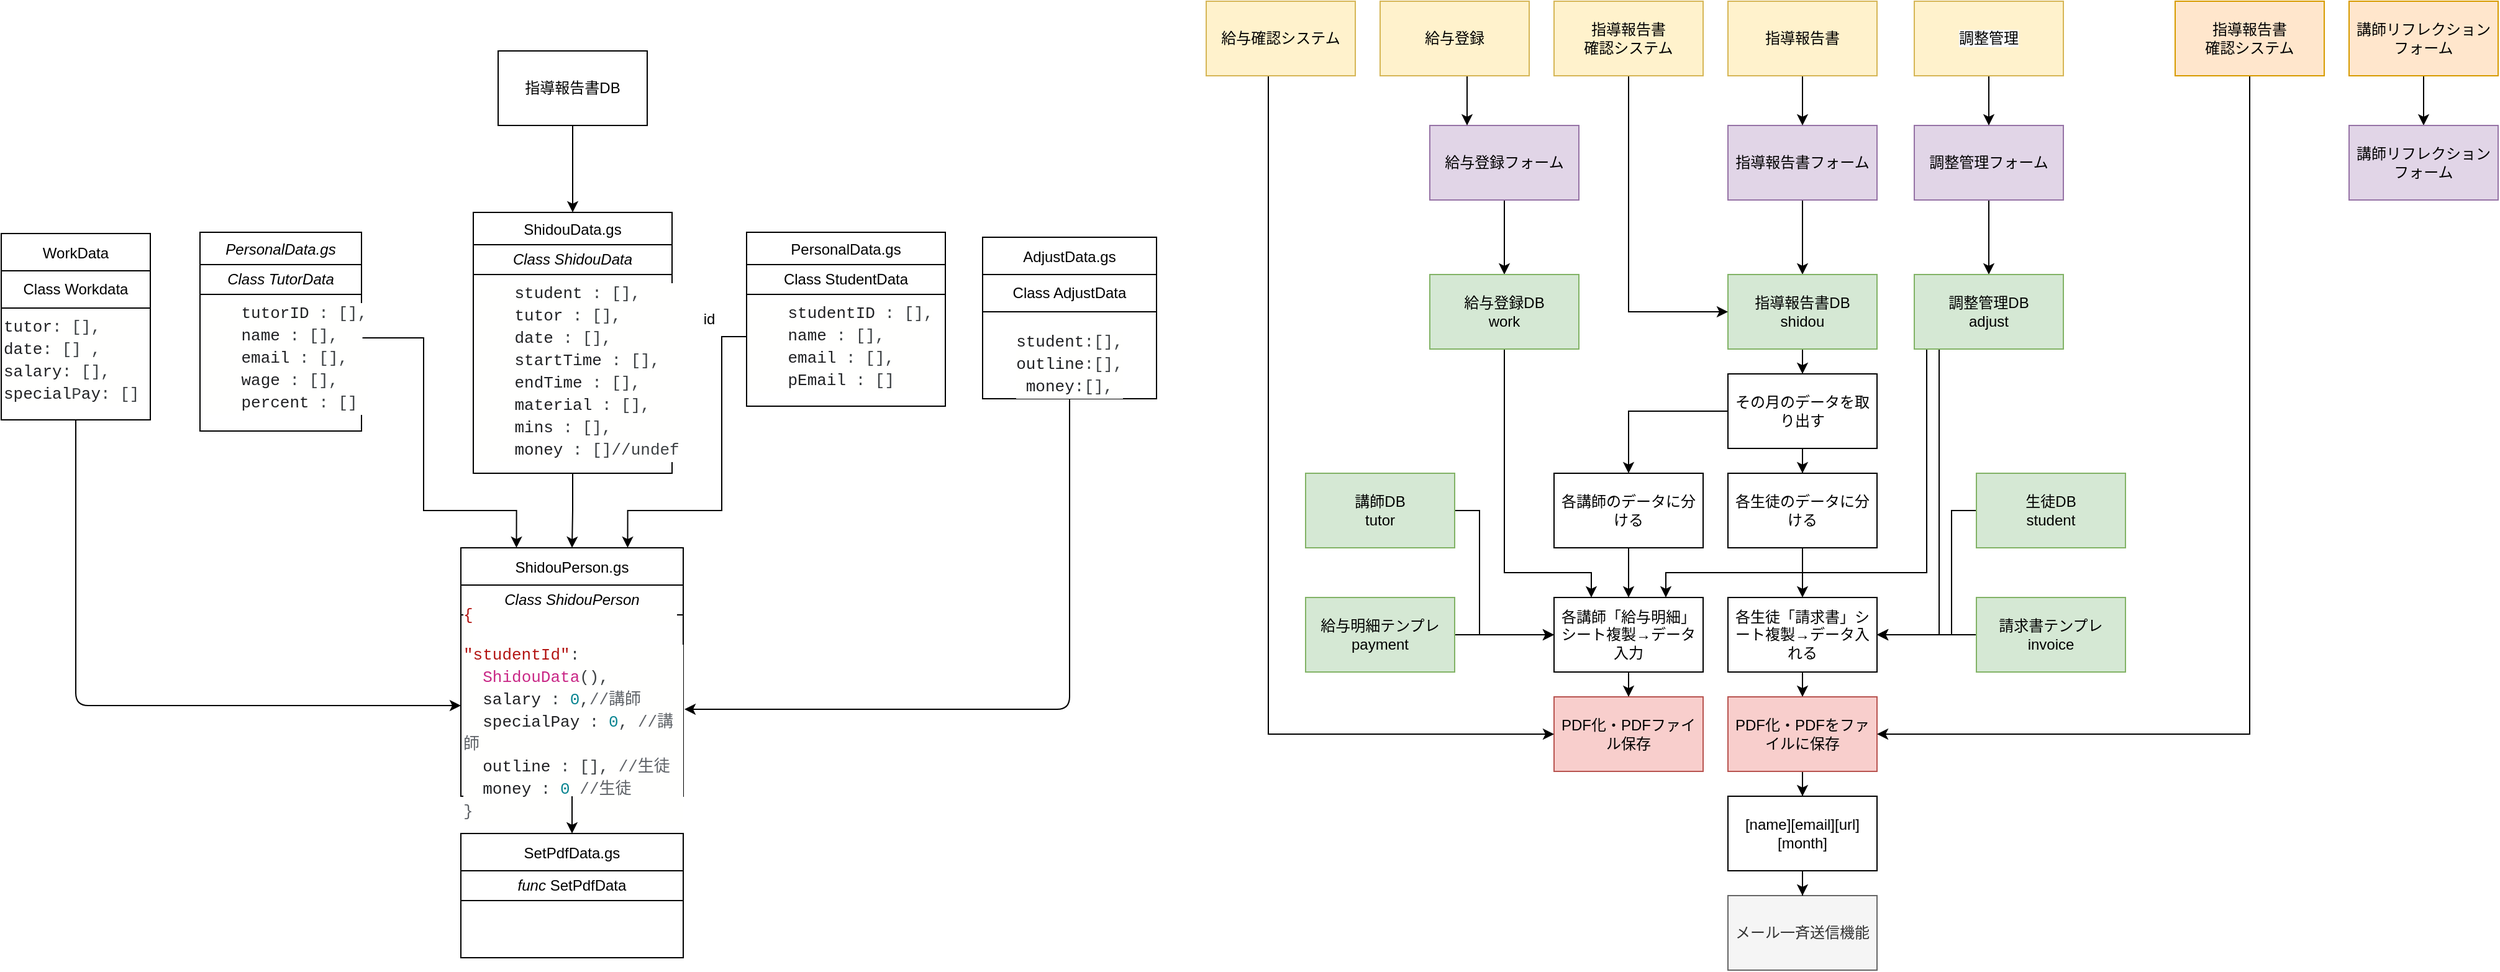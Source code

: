<mxfile>
    <diagram id="C5RBs43oDa-KdzZeNtuy" name="Page-1">
        <mxGraphModel dx="1850" dy="648" grid="1" gridSize="10" guides="1" tooltips="1" connect="1" arrows="1" fold="1" page="1" pageScale="1" pageWidth="827" pageHeight="1169" math="0" shadow="0">
            <root>
                <mxCell id="WIyWlLk6GJQsqaUBKTNV-0"/>
                <mxCell id="WIyWlLk6GJQsqaUBKTNV-1" parent="WIyWlLk6GJQsqaUBKTNV-0"/>
                <mxCell id="chW72Ks0LNGCg5kSze5y-0" value="PersonalData.gs" style="swimlane;fontStyle=2;align=center;verticalAlign=top;childLayout=stackLayout;horizontal=1;startSize=26;horizontalStack=0;resizeParent=1;resizeLast=0;collapsible=1;marginBottom=0;rounded=0;shadow=0;strokeWidth=1;" parent="WIyWlLk6GJQsqaUBKTNV-1" vertex="1">
                    <mxGeometry x="110" y="316" width="130" height="160" as="geometry">
                        <mxRectangle x="110" y="110" width="160" height="26" as="alternateBounds"/>
                    </mxGeometry>
                </mxCell>
                <mxCell id="sFEhxujUtkNG9BcGnlSy-1" value="&lt;span style=&quot;font-style: italic&quot;&gt;Class&amp;nbsp;TutorData&lt;/span&gt;" style="whiteSpace=wrap;html=1;" parent="chW72Ks0LNGCg5kSze5y-0" vertex="1">
                    <mxGeometry y="26" width="130" height="24" as="geometry"/>
                </mxCell>
                <mxCell id="chW72Ks0LNGCg5kSze5y-1" value="&lt;div style=&quot;color: rgb(60, 64, 67); background-color: rgb(255, 255, 254); font-family: &amp;quot;roboto mono&amp;quot;, consolas, &amp;quot;courier new&amp;quot;, monospace; font-weight: 400; font-size: 13px; line-height: 18px;&quot;&gt;&lt;div&gt;&lt;span style=&quot;color: #3c4043&quot;&gt;&amp;nbsp;&amp;nbsp;&amp;nbsp;&amp;nbsp;&lt;/span&gt;&lt;span style=&quot;color: #202124&quot;&gt;tutorID&lt;/span&gt;&lt;span style=&quot;color: #3c4043&quot;&gt;&amp;nbsp;:&amp;nbsp;[],&lt;/span&gt;&lt;/div&gt;&lt;div&gt;&lt;span style=&quot;color: #3c4043&quot;&gt;&amp;nbsp;&amp;nbsp;&amp;nbsp;&amp;nbsp;&lt;/span&gt;&lt;span style=&quot;color: #202124&quot;&gt;name&lt;/span&gt;&lt;span style=&quot;color: #3c4043&quot;&gt;&amp;nbsp;:&amp;nbsp;[],&lt;/span&gt;&lt;/div&gt;&lt;div&gt;&lt;span style=&quot;color: #3c4043&quot;&gt;&amp;nbsp;&amp;nbsp;&amp;nbsp;&amp;nbsp;&lt;/span&gt;&lt;span style=&quot;color: #202124&quot;&gt;email&lt;/span&gt;&lt;span style=&quot;color: #3c4043&quot;&gt;&amp;nbsp;:&amp;nbsp;[],&lt;/span&gt;&lt;/div&gt;&lt;div&gt;&lt;span style=&quot;color: #3c4043&quot;&gt;&amp;nbsp;&amp;nbsp;&amp;nbsp;&amp;nbsp;&lt;/span&gt;&lt;span style=&quot;color: #202124&quot;&gt;wage&lt;/span&gt;&lt;span style=&quot;color: #3c4043&quot;&gt;&amp;nbsp;:&amp;nbsp;[],&lt;/span&gt;&lt;/div&gt;&lt;div&gt;&lt;span style=&quot;color: #3c4043&quot;&gt;&amp;nbsp;&amp;nbsp;&amp;nbsp;&amp;nbsp;&lt;/span&gt;&lt;span style=&quot;color: #202124&quot;&gt;percent&lt;/span&gt;&lt;span style=&quot;color: #3c4043&quot;&gt;&amp;nbsp;:&amp;nbsp;[]&lt;/span&gt;&lt;/div&gt;&lt;/div&gt;" style="text;whiteSpace=wrap;html=1;" parent="chW72Ks0LNGCg5kSze5y-0" vertex="1">
                    <mxGeometry y="50" width="130" height="110" as="geometry"/>
                </mxCell>
                <mxCell id="chW72Ks0LNGCg5kSze5y-2" value="PersonalData.gs" style="swimlane;fontStyle=0;align=center;verticalAlign=top;childLayout=stackLayout;horizontal=1;startSize=26;horizontalStack=0;resizeParent=1;resizeLast=0;collapsible=1;marginBottom=0;rounded=0;shadow=0;strokeWidth=1;" parent="WIyWlLk6GJQsqaUBKTNV-1" vertex="1">
                    <mxGeometry x="550" y="316" width="160" height="140" as="geometry">
                        <mxRectangle x="130" y="380" width="160" height="26" as="alternateBounds"/>
                    </mxGeometry>
                </mxCell>
                <mxCell id="sFEhxujUtkNG9BcGnlSy-2" value="Class&amp;nbsp;StudentData" style="whiteSpace=wrap;html=1;" parent="chW72Ks0LNGCg5kSze5y-2" vertex="1">
                    <mxGeometry y="26" width="160" height="24" as="geometry"/>
                </mxCell>
                <mxCell id="chW72Ks0LNGCg5kSze5y-3" value="&lt;div style=&quot;color: rgb(60, 64, 67); background-color: rgb(255, 255, 254); font-family: &amp;quot;roboto mono&amp;quot;, consolas, &amp;quot;courier new&amp;quot;, monospace; font-weight: 400; font-size: 13px; line-height: 18px;&quot;&gt;&lt;div&gt;&lt;span style=&quot;color: #3c4043&quot;&gt;&amp;nbsp;&amp;nbsp;&amp;nbsp;&amp;nbsp;&lt;/span&gt;&lt;span style=&quot;color: #202124&quot;&gt;studentID&lt;/span&gt;&lt;span style=&quot;color: #3c4043&quot;&gt;&amp;nbsp;:&amp;nbsp;[],&lt;/span&gt;&lt;/div&gt;&lt;div&gt;&lt;span style=&quot;color: #3c4043&quot;&gt;&amp;nbsp;&amp;nbsp;&amp;nbsp;&amp;nbsp;&lt;/span&gt;&lt;span style=&quot;color: #202124&quot;&gt;name&lt;/span&gt;&lt;span style=&quot;color: #3c4043&quot;&gt;&amp;nbsp;:&amp;nbsp;[],&lt;/span&gt;&lt;/div&gt;&lt;div&gt;&lt;span style=&quot;color: #3c4043&quot;&gt;&amp;nbsp;&amp;nbsp;&amp;nbsp;&amp;nbsp;&lt;/span&gt;&lt;span style=&quot;color: #202124&quot;&gt;email&lt;/span&gt;&lt;span style=&quot;color: #3c4043&quot;&gt;&amp;nbsp;:&amp;nbsp;[],&lt;/span&gt;&lt;/div&gt;&lt;div&gt;&lt;span style=&quot;color: #3c4043&quot;&gt;&amp;nbsp;&amp;nbsp;&amp;nbsp;&amp;nbsp;&lt;/span&gt;&lt;span style=&quot;color: #202124&quot;&gt;pEmail&lt;/span&gt;&lt;span style=&quot;color: #3c4043&quot;&gt;&amp;nbsp;:&amp;nbsp;[]&lt;/span&gt;&lt;/div&gt;&lt;/div&gt;" style="text;whiteSpace=wrap;html=1;" parent="chW72Ks0LNGCg5kSze5y-2" vertex="1">
                    <mxGeometry y="50" width="160" height="90" as="geometry"/>
                </mxCell>
                <mxCell id="chW72Ks0LNGCg5kSze5y-4" value="ShidouData.gs" style="swimlane;fontStyle=0;align=center;verticalAlign=top;childLayout=stackLayout;horizontal=1;startSize=26;horizontalStack=0;resizeParent=1;resizeLast=0;collapsible=1;marginBottom=0;rounded=0;shadow=0;strokeWidth=1;" parent="WIyWlLk6GJQsqaUBKTNV-1" vertex="1">
                    <mxGeometry x="330" y="300" width="160" height="210" as="geometry">
                        <mxRectangle x="340" y="380" width="170" height="26" as="alternateBounds"/>
                    </mxGeometry>
                </mxCell>
                <mxCell id="sFEhxujUtkNG9BcGnlSy-4" value="&lt;span style=&quot;font-style: italic&quot;&gt;Class&amp;nbsp;ShidouData&lt;/span&gt;" style="whiteSpace=wrap;html=1;" parent="chW72Ks0LNGCg5kSze5y-4" vertex="1">
                    <mxGeometry y="26" width="160" height="24" as="geometry"/>
                </mxCell>
                <mxCell id="chW72Ks0LNGCg5kSze5y-5" value="&lt;div style=&quot;color: rgb(60 , 64 , 67) ; background-color: rgb(255 , 255 , 254) ; font-family: &amp;#34;roboto mono&amp;#34; , &amp;#34;consolas&amp;#34; , &amp;#34;courier new&amp;#34; , monospace ; font-weight: 400 ; font-size: 13px ; line-height: 18px&quot;&gt;&lt;div&gt;&lt;span style=&quot;color: #3c4043&quot;&gt;&amp;nbsp;&amp;nbsp;&amp;nbsp;&amp;nbsp;&lt;/span&gt;&lt;span style=&quot;color: #202124&quot;&gt;student&lt;/span&gt;&lt;span style=&quot;color: #3c4043&quot;&gt;&amp;nbsp;:&amp;nbsp;[],&lt;/span&gt;&lt;/div&gt;&lt;div&gt;&lt;span style=&quot;color: #3c4043&quot;&gt;&amp;nbsp;&amp;nbsp;&amp;nbsp;&amp;nbsp;&lt;/span&gt;&lt;span style=&quot;color: #202124&quot;&gt;tutor&lt;/span&gt;&lt;span style=&quot;color: #3c4043&quot;&gt;&amp;nbsp;:&amp;nbsp;[],&lt;/span&gt;&lt;/div&gt;&lt;div&gt;&lt;span style=&quot;color: #3c4043&quot;&gt;&amp;nbsp;&amp;nbsp;&amp;nbsp;&amp;nbsp;&lt;/span&gt;&lt;span style=&quot;color: #202124&quot;&gt;date&lt;/span&gt;&lt;span style=&quot;color: #3c4043&quot;&gt;&amp;nbsp;:&amp;nbsp;[],&lt;/span&gt;&lt;/div&gt;&lt;div&gt;&lt;span style=&quot;color: #3c4043&quot;&gt;&amp;nbsp;&amp;nbsp;&amp;nbsp;&amp;nbsp;&lt;/span&gt;&lt;span style=&quot;color: #202124&quot;&gt;startTime&lt;/span&gt;&lt;span style=&quot;color: #3c4043&quot;&gt;&amp;nbsp;:&amp;nbsp;[],&lt;/span&gt;&lt;/div&gt;&lt;div&gt;&lt;span style=&quot;color: #3c4043&quot;&gt;&amp;nbsp;&amp;nbsp;&amp;nbsp;&amp;nbsp;&lt;/span&gt;&lt;span style=&quot;color: #202124&quot;&gt;endTime&lt;/span&gt;&lt;span style=&quot;color: #3c4043&quot;&gt;&amp;nbsp;:&amp;nbsp;[],&lt;/span&gt;&lt;/div&gt;&lt;div&gt;&lt;span style=&quot;color: #3c4043&quot;&gt;&amp;nbsp;&amp;nbsp;&amp;nbsp;&amp;nbsp;&lt;/span&gt;&lt;span style=&quot;color: #202124&quot;&gt;material&lt;/span&gt;&lt;span style=&quot;color: #3c4043&quot;&gt;&amp;nbsp;:&amp;nbsp;[],&lt;/span&gt;&lt;/div&gt;&lt;div&gt;&lt;span style=&quot;color: #3c4043&quot;&gt;&amp;nbsp;&amp;nbsp;&amp;nbsp;&amp;nbsp;&lt;/span&gt;&lt;span style=&quot;color: #202124&quot;&gt;mins&lt;/span&gt;&lt;span style=&quot;color: #3c4043&quot;&gt;&amp;nbsp;:&amp;nbsp;[],&lt;/span&gt;&lt;/div&gt;&lt;div&gt;&lt;span style=&quot;color: #3c4043&quot;&gt;&amp;nbsp;&amp;nbsp;&amp;nbsp;&amp;nbsp;&lt;/span&gt;&lt;span style=&quot;color: #202124&quot;&gt;money&lt;/span&gt;&lt;span style=&quot;color: #3c4043&quot;&gt;&amp;nbsp;:&amp;nbsp;[]//undef&lt;/span&gt;&lt;/div&gt;&lt;/div&gt;" style="text;whiteSpace=wrap;html=1;" parent="chW72Ks0LNGCg5kSze5y-4" vertex="1">
                    <mxGeometry y="50" width="160" height="160" as="geometry"/>
                </mxCell>
                <mxCell id="chW72Ks0LNGCg5kSze5y-7" value="ShidouPerson.gs" style="swimlane;fontStyle=0;childLayout=stackLayout;horizontal=1;startSize=30;horizontalStack=0;resizeParent=1;resizeParentMax=0;resizeLast=0;collapsible=1;marginBottom=0;" parent="WIyWlLk6GJQsqaUBKTNV-1" vertex="1">
                    <mxGeometry x="320" y="570" width="179" height="200" as="geometry"/>
                </mxCell>
                <mxCell id="sFEhxujUtkNG9BcGnlSy-6" value="&lt;span style=&quot;font-style: italic&quot;&gt;Class&amp;nbsp;ShidouPerson&lt;/span&gt;" style="whiteSpace=wrap;html=1;" parent="chW72Ks0LNGCg5kSze5y-7" vertex="1">
                    <mxGeometry y="30" width="179" height="24" as="geometry"/>
                </mxCell>
                <mxCell id="17" value="&lt;br&gt;&lt;span style=&quot;color: rgb(179 , 20 , 18) ; background-color: rgb(255 , 255 , 254) ; font-family: &amp;#34;roboto mono&amp;#34; , &amp;#34;consolas&amp;#34; , &amp;#34;courier new&amp;#34; , monospace ; font-size: 13px&quot;&gt;{&amp;nbsp; &amp;nbsp; &amp;nbsp; &amp;nbsp; &amp;nbsp; &amp;nbsp; &amp;nbsp; &amp;nbsp; &amp;nbsp; &amp;nbsp; &amp;nbsp; &amp;nbsp;&lt;/span&gt;&lt;br&gt;&lt;div style=&quot;color: rgb(60 , 64 , 67) ; background-color: rgb(255 , 255 , 254) ; font-family: &amp;#34;roboto mono&amp;#34; , &amp;#34;consolas&amp;#34; , &amp;#34;courier new&amp;#34; , monospace ; font-weight: 400 ; font-size: 13px ; line-height: 18px&quot;&gt;&lt;div&gt;&lt;span style=&quot;color: rgb(179 , 20 , 18)&quot;&gt;&quot;studentId&quot;&lt;/span&gt;:&lt;br&gt;&lt;/div&gt;&lt;div&gt;&lt;span style=&quot;color: #3c4043&quot;&gt;&amp;nbsp;&amp;nbsp;&lt;/span&gt;&lt;span style=&quot;color: #c92786&quot;&gt;ShidouData&lt;/span&gt;&lt;span style=&quot;color: #3c4043&quot;&gt;(),&lt;/span&gt;&lt;/div&gt;&lt;div&gt;&lt;span style=&quot;color: #3c4043&quot;&gt;&amp;nbsp;&amp;nbsp;&lt;/span&gt;&lt;span style=&quot;color: #202124&quot;&gt;salary&lt;/span&gt;&lt;span style=&quot;color: #3c4043&quot;&gt;&amp;nbsp;:&amp;nbsp;&lt;/span&gt;&lt;span style=&quot;color: #098591&quot;&gt;0&lt;/span&gt;&lt;span style=&quot;color: #3c4043&quot;&gt;,&lt;/span&gt;&lt;span style=&quot;color: #5f6368&quot;&gt;//講師&lt;/span&gt;&lt;/div&gt;&lt;div&gt;&lt;span style=&quot;color: #3c4043&quot;&gt;&amp;nbsp;&amp;nbsp;&lt;/span&gt;&lt;span style=&quot;color: #202124&quot;&gt;specialPay&lt;/span&gt;&lt;span style=&quot;color: #3c4043&quot;&gt;&amp;nbsp;:&amp;nbsp;&lt;/span&gt;&lt;span style=&quot;color: #098591&quot;&gt;0&lt;/span&gt;&lt;span style=&quot;color: #3c4043&quot;&gt;,&amp;nbsp;&lt;/span&gt;&lt;span style=&quot;color: #5f6368&quot;&gt;//講師&lt;/span&gt;&lt;/div&gt;&lt;div&gt;&lt;span style=&quot;color: #3c4043&quot;&gt;&amp;nbsp;&amp;nbsp;&lt;/span&gt;&lt;span style=&quot;color: #202124&quot;&gt;outline&lt;/span&gt;&lt;span style=&quot;color: #3c4043&quot;&gt;&amp;nbsp;:&amp;nbsp;[],&amp;nbsp;&lt;/span&gt;&lt;span style=&quot;color: #5f6368&quot;&gt;//生徒&lt;/span&gt;&lt;/div&gt;&lt;div&gt;&lt;span style=&quot;color: #3c4043&quot;&gt;&amp;nbsp;&amp;nbsp;&lt;/span&gt;&lt;span style=&quot;color: #202124&quot;&gt;money&lt;/span&gt;&lt;span style=&quot;color: #3c4043&quot;&gt;&amp;nbsp;:&amp;nbsp;&lt;/span&gt;&lt;span style=&quot;color: #098591&quot;&gt;0&lt;/span&gt;&lt;span style=&quot;color: #3c4043&quot;&gt;&amp;nbsp;&lt;/span&gt;&lt;span style=&quot;color: #5f6368&quot;&gt;//生徒&lt;/span&gt;&lt;/div&gt;&lt;div&gt;&lt;span style=&quot;color: #5f6368&quot;&gt;}&lt;/span&gt;&lt;/div&gt;&lt;/div&gt;" style="whiteSpace=wrap;html=1;align=left;" vertex="1" parent="chW72Ks0LNGCg5kSze5y-7">
                    <mxGeometry y="54" width="179" height="146" as="geometry"/>
                </mxCell>
                <mxCell id="chW72Ks0LNGCg5kSze5y-11" style="edgeStyle=orthogonalEdgeStyle;rounded=0;orthogonalLoop=1;jettySize=auto;html=1;entryX=0.75;entryY=0;entryDx=0;entryDy=0;" parent="WIyWlLk6GJQsqaUBKTNV-1" target="chW72Ks0LNGCg5kSze5y-7" edge="1">
                    <mxGeometry relative="1" as="geometry">
                        <mxPoint x="550" y="400" as="sourcePoint"/>
                        <Array as="points">
                            <mxPoint x="530" y="400"/>
                            <mxPoint x="530" y="540"/>
                            <mxPoint x="454" y="540"/>
                        </Array>
                    </mxGeometry>
                </mxCell>
                <mxCell id="chW72Ks0LNGCg5kSze5y-12" style="edgeStyle=orthogonalEdgeStyle;rounded=0;orthogonalLoop=1;jettySize=auto;html=1;entryX=0.25;entryY=0;entryDx=0;entryDy=0;exitX=1.006;exitY=0.318;exitDx=0;exitDy=0;exitPerimeter=0;" parent="WIyWlLk6GJQsqaUBKTNV-1" source="chW72Ks0LNGCg5kSze5y-1" target="chW72Ks0LNGCg5kSze5y-7" edge="1">
                    <mxGeometry relative="1" as="geometry">
                        <mxPoint x="50" y="437" as="targetPoint"/>
                        <Array as="points">
                            <mxPoint x="290" y="401"/>
                            <mxPoint x="290" y="540"/>
                            <mxPoint x="365" y="540"/>
                        </Array>
                    </mxGeometry>
                </mxCell>
                <mxCell id="chW72Ks0LNGCg5kSze5y-14" style="edgeStyle=orthogonalEdgeStyle;rounded=0;orthogonalLoop=1;jettySize=auto;html=1;" parent="WIyWlLk6GJQsqaUBKTNV-1" source="chW72Ks0LNGCg5kSze5y-15" target="chW72Ks0LNGCg5kSze5y-4" edge="1">
                    <mxGeometry relative="1" as="geometry"/>
                </mxCell>
                <mxCell id="chW72Ks0LNGCg5kSze5y-15" value="指導報告書DB" style="rounded=0;whiteSpace=wrap;html=1;" parent="WIyWlLk6GJQsqaUBKTNV-1" vertex="1">
                    <mxGeometry x="350" y="170" width="120" height="60" as="geometry"/>
                </mxCell>
                <mxCell id="chW72Ks0LNGCg5kSze5y-16" value="WorkData" style="swimlane;fontStyle=0;childLayout=stackLayout;horizontal=1;startSize=30;horizontalStack=0;resizeParent=1;resizeParentMax=0;resizeLast=0;collapsible=1;marginBottom=0;" parent="WIyWlLk6GJQsqaUBKTNV-1" vertex="1">
                    <mxGeometry x="-50" y="317" width="120" height="150" as="geometry"/>
                </mxCell>
                <mxCell id="9" value="Class Workdata" style="whiteSpace=wrap;html=1;" parent="chW72Ks0LNGCg5kSze5y-16" vertex="1">
                    <mxGeometry y="30" width="120" height="30" as="geometry"/>
                </mxCell>
                <mxCell id="chW72Ks0LNGCg5kSze5y-17" value="&lt;div style=&quot;background-color: rgb(255 , 255 , 254) ; font-family: &amp;#34;roboto mono&amp;#34; , &amp;#34;consolas&amp;#34; , &amp;#34;courier new&amp;#34; , monospace ; font-weight: 400 ; font-size: 13px ; line-height: 18px&quot;&gt;&lt;div style=&quot;color: rgb(60 , 64 , 67)&quot;&gt;&lt;span style=&quot;color: rgb(32 , 33 , 36)&quot;&gt;tutor&lt;/span&gt;:&amp;nbsp;[],&lt;br&gt;&lt;/div&gt;&lt;div style=&quot;color: rgb(60 , 64 , 67)&quot;&gt;&lt;span style=&quot;color: #202124&quot;&gt;date&lt;/span&gt;&lt;span style=&quot;color: #3c4043&quot;&gt;:&amp;nbsp;[]&amp;nbsp;,&lt;/span&gt;&lt;/div&gt;&lt;div style=&quot;color: rgb(60 , 64 , 67)&quot;&gt;&lt;span style=&quot;color: #202124&quot;&gt;salary&lt;/span&gt;&lt;span style=&quot;color: #3c4043&quot;&gt;:&amp;nbsp;[],&lt;/span&gt;&lt;/div&gt;&lt;div&gt;&lt;span style=&quot;color: rgb(32 , 33 , 36)&quot;&gt;special&lt;/span&gt;&lt;font color=&quot;#3c4043&quot;&gt;P&lt;/font&gt;&lt;span style=&quot;color: rgb(32 , 33 , 36)&quot;&gt;ay&lt;/span&gt;&lt;span style=&quot;color: rgb(60 , 64 , 67)&quot;&gt;:&amp;nbsp;[]&lt;/span&gt;&lt;/div&gt;&lt;/div&gt;" style="text;whiteSpace=wrap;html=1;" parent="chW72Ks0LNGCg5kSze5y-16" vertex="1">
                    <mxGeometry y="60" width="120" height="90" as="geometry"/>
                </mxCell>
                <mxCell id="chW72Ks0LNGCg5kSze5y-18" style="edgeStyle=orthogonalEdgeStyle;rounded=0;orthogonalLoop=1;jettySize=auto;html=1;entryX=0.5;entryY=0;entryDx=0;entryDy=0;" parent="WIyWlLk6GJQsqaUBKTNV-1" source="chW72Ks0LNGCg5kSze5y-19" target="chW72Ks0LNGCg5kSze5y-21" edge="1">
                    <mxGeometry relative="1" as="geometry"/>
                </mxCell>
                <mxCell id="chW72Ks0LNGCg5kSze5y-19" value="指導報告書フォーム" style="rounded=0;whiteSpace=wrap;html=1;fillColor=#e1d5e7;strokeColor=#9673a6;" parent="WIyWlLk6GJQsqaUBKTNV-1" vertex="1">
                    <mxGeometry x="1340" y="230" width="120" height="60" as="geometry"/>
                </mxCell>
                <mxCell id="chW72Ks0LNGCg5kSze5y-20" value="" style="edgeStyle=orthogonalEdgeStyle;rounded=0;orthogonalLoop=1;jettySize=auto;html=1;" parent="WIyWlLk6GJQsqaUBKTNV-1" source="chW72Ks0LNGCg5kSze5y-21" target="chW72Ks0LNGCg5kSze5y-24" edge="1">
                    <mxGeometry relative="1" as="geometry"/>
                </mxCell>
                <mxCell id="chW72Ks0LNGCg5kSze5y-21" value="指導報告書DB&lt;br&gt;shidou" style="rounded=0;whiteSpace=wrap;html=1;fillColor=#d5e8d4;strokeColor=#82b366;" parent="WIyWlLk6GJQsqaUBKTNV-1" vertex="1">
                    <mxGeometry x="1340" y="350" width="120" height="60" as="geometry"/>
                </mxCell>
                <mxCell id="chW72Ks0LNGCg5kSze5y-22" value="" style="edgeStyle=orthogonalEdgeStyle;rounded=0;orthogonalLoop=1;jettySize=auto;html=1;" parent="WIyWlLk6GJQsqaUBKTNV-1" source="chW72Ks0LNGCg5kSze5y-24" target="chW72Ks0LNGCg5kSze5y-26" edge="1">
                    <mxGeometry relative="1" as="geometry"/>
                </mxCell>
                <mxCell id="chW72Ks0LNGCg5kSze5y-23" style="edgeStyle=orthogonalEdgeStyle;rounded=0;orthogonalLoop=1;jettySize=auto;html=1;entryX=0.5;entryY=0;entryDx=0;entryDy=0;" parent="WIyWlLk6GJQsqaUBKTNV-1" source="chW72Ks0LNGCg5kSze5y-24" target="chW72Ks0LNGCg5kSze5y-34" edge="1">
                    <mxGeometry relative="1" as="geometry"/>
                </mxCell>
                <mxCell id="chW72Ks0LNGCg5kSze5y-24" value="その月のデータを取り出す" style="whiteSpace=wrap;html=1;rounded=0;" parent="WIyWlLk6GJQsqaUBKTNV-1" vertex="1">
                    <mxGeometry x="1340" y="430" width="120" height="60" as="geometry"/>
                </mxCell>
                <mxCell id="chW72Ks0LNGCg5kSze5y-25" value="" style="edgeStyle=orthogonalEdgeStyle;rounded=0;orthogonalLoop=1;jettySize=auto;html=1;entryX=0.5;entryY=0;entryDx=0;entryDy=0;" parent="WIyWlLk6GJQsqaUBKTNV-1" source="chW72Ks0LNGCg5kSze5y-26" target="chW72Ks0LNGCg5kSze5y-28" edge="1">
                    <mxGeometry relative="1" as="geometry">
                        <mxPoint x="1400" y="590" as="targetPoint"/>
                    </mxGeometry>
                </mxCell>
                <mxCell id="chW72Ks0LNGCg5kSze5y-26" value="各生徒のデータに分ける" style="whiteSpace=wrap;html=1;rounded=0;" parent="WIyWlLk6GJQsqaUBKTNV-1" vertex="1">
                    <mxGeometry x="1340" y="510" width="120" height="60" as="geometry"/>
                </mxCell>
                <mxCell id="chW72Ks0LNGCg5kSze5y-27" value="" style="edgeStyle=orthogonalEdgeStyle;rounded=0;orthogonalLoop=1;jettySize=auto;html=1;" parent="WIyWlLk6GJQsqaUBKTNV-1" source="chW72Ks0LNGCg5kSze5y-28" target="chW72Ks0LNGCg5kSze5y-32" edge="1">
                    <mxGeometry relative="1" as="geometry"/>
                </mxCell>
                <mxCell id="chW72Ks0LNGCg5kSze5y-28" value="各生徒「請求書」シート複製→データ入れる" style="whiteSpace=wrap;html=1;rounded=0;" parent="WIyWlLk6GJQsqaUBKTNV-1" vertex="1">
                    <mxGeometry x="1340" y="610" width="120" height="60" as="geometry"/>
                </mxCell>
                <mxCell id="chW72Ks0LNGCg5kSze5y-29" style="edgeStyle=orthogonalEdgeStyle;rounded=0;orthogonalLoop=1;jettySize=auto;html=1;" parent="WIyWlLk6GJQsqaUBKTNV-1" source="chW72Ks0LNGCg5kSze5y-30" edge="1">
                    <mxGeometry relative="1" as="geometry">
                        <mxPoint x="1460" y="640" as="targetPoint"/>
                    </mxGeometry>
                </mxCell>
                <mxCell id="chW72Ks0LNGCg5kSze5y-30" value="請求書テンプレ&lt;br&gt;invoice" style="rounded=0;whiteSpace=wrap;html=1;fillColor=#d5e8d4;strokeColor=#82b366;" parent="WIyWlLk6GJQsqaUBKTNV-1" vertex="1">
                    <mxGeometry x="1540" y="610" width="120" height="60" as="geometry"/>
                </mxCell>
                <mxCell id="chW72Ks0LNGCg5kSze5y-31" value="" style="edgeStyle=orthogonalEdgeStyle;rounded=0;orthogonalLoop=1;jettySize=auto;html=1;" parent="WIyWlLk6GJQsqaUBKTNV-1" source="chW72Ks0LNGCg5kSze5y-32" target="chW72Ks0LNGCg5kSze5y-57" edge="1">
                    <mxGeometry relative="1" as="geometry"/>
                </mxCell>
                <mxCell id="chW72Ks0LNGCg5kSze5y-32" value="PDF化・PDFをファイルに保存" style="whiteSpace=wrap;html=1;rounded=0;fillColor=#f8cecc;strokeColor=#b85450;" parent="WIyWlLk6GJQsqaUBKTNV-1" vertex="1">
                    <mxGeometry x="1340" y="690" width="120" height="60" as="geometry"/>
                </mxCell>
                <mxCell id="chW72Ks0LNGCg5kSze5y-33" style="edgeStyle=orthogonalEdgeStyle;rounded=0;orthogonalLoop=1;jettySize=auto;html=1;entryX=0.5;entryY=0;entryDx=0;entryDy=0;" parent="WIyWlLk6GJQsqaUBKTNV-1" source="chW72Ks0LNGCg5kSze5y-34" target="chW72Ks0LNGCg5kSze5y-36" edge="1">
                    <mxGeometry relative="1" as="geometry"/>
                </mxCell>
                <mxCell id="chW72Ks0LNGCg5kSze5y-34" value="各講師のデータに分ける" style="whiteSpace=wrap;html=1;rounded=0;" parent="WIyWlLk6GJQsqaUBKTNV-1" vertex="1">
                    <mxGeometry x="1200" y="510" width="120" height="60" as="geometry"/>
                </mxCell>
                <mxCell id="chW72Ks0LNGCg5kSze5y-35" value="" style="edgeStyle=orthogonalEdgeStyle;rounded=0;orthogonalLoop=1;jettySize=auto;html=1;" parent="WIyWlLk6GJQsqaUBKTNV-1" source="chW72Ks0LNGCg5kSze5y-36" target="chW72Ks0LNGCg5kSze5y-37" edge="1">
                    <mxGeometry relative="1" as="geometry"/>
                </mxCell>
                <mxCell id="chW72Ks0LNGCg5kSze5y-36" value="各講師「給与明細」シート複製→データ入力" style="whiteSpace=wrap;html=1;rounded=0;" parent="WIyWlLk6GJQsqaUBKTNV-1" vertex="1">
                    <mxGeometry x="1200" y="610" width="120" height="60" as="geometry"/>
                </mxCell>
                <mxCell id="chW72Ks0LNGCg5kSze5y-37" value="PDF化・PDFファイル保存" style="whiteSpace=wrap;html=1;rounded=0;fillColor=#f8cecc;strokeColor=#b85450;" parent="WIyWlLk6GJQsqaUBKTNV-1" vertex="1">
                    <mxGeometry x="1200" y="690" width="120" height="60" as="geometry"/>
                </mxCell>
                <mxCell id="chW72Ks0LNGCg5kSze5y-38" style="edgeStyle=orthogonalEdgeStyle;rounded=0;orthogonalLoop=1;jettySize=auto;html=1;" parent="WIyWlLk6GJQsqaUBKTNV-1" source="chW72Ks0LNGCg5kSze5y-39" edge="1">
                    <mxGeometry relative="1" as="geometry">
                        <mxPoint x="1200" y="640" as="targetPoint"/>
                    </mxGeometry>
                </mxCell>
                <mxCell id="chW72Ks0LNGCg5kSze5y-39" value="給与明細テンプレ&lt;br&gt;payment" style="rounded=0;whiteSpace=wrap;html=1;fillColor=#d5e8d4;strokeColor=#82b366;" parent="WIyWlLk6GJQsqaUBKTNV-1" vertex="1">
                    <mxGeometry x="1000" y="610" width="120" height="60" as="geometry"/>
                </mxCell>
                <mxCell id="chW72Ks0LNGCg5kSze5y-40" style="edgeStyle=orthogonalEdgeStyle;rounded=0;orthogonalLoop=1;jettySize=auto;html=1;entryX=0;entryY=0.5;entryDx=0;entryDy=0;" parent="WIyWlLk6GJQsqaUBKTNV-1" source="chW72Ks0LNGCg5kSze5y-41" target="chW72Ks0LNGCg5kSze5y-36" edge="1">
                    <mxGeometry relative="1" as="geometry">
                        <Array as="points">
                            <mxPoint x="1140" y="540"/>
                            <mxPoint x="1140" y="640"/>
                        </Array>
                    </mxGeometry>
                </mxCell>
                <mxCell id="chW72Ks0LNGCg5kSze5y-41" value="講師DB&lt;br&gt;tutor" style="rounded=0;whiteSpace=wrap;html=1;fillColor=#d5e8d4;strokeColor=#82b366;" parent="WIyWlLk6GJQsqaUBKTNV-1" vertex="1">
                    <mxGeometry x="1000" y="510" width="120" height="60" as="geometry"/>
                </mxCell>
                <mxCell id="chW72Ks0LNGCg5kSze5y-42" style="edgeStyle=orthogonalEdgeStyle;rounded=0;orthogonalLoop=1;jettySize=auto;html=1;entryX=1;entryY=0.5;entryDx=0;entryDy=0;" parent="WIyWlLk6GJQsqaUBKTNV-1" source="chW72Ks0LNGCg5kSze5y-43" target="chW72Ks0LNGCg5kSze5y-28" edge="1">
                    <mxGeometry relative="1" as="geometry">
                        <Array as="points">
                            <mxPoint x="1520" y="540"/>
                            <mxPoint x="1520" y="640"/>
                        </Array>
                    </mxGeometry>
                </mxCell>
                <mxCell id="chW72Ks0LNGCg5kSze5y-43" value="生徒DB&lt;br&gt;student" style="rounded=0;whiteSpace=wrap;html=1;fillColor=#d5e8d4;strokeColor=#82b366;" parent="WIyWlLk6GJQsqaUBKTNV-1" vertex="1">
                    <mxGeometry x="1540" y="510" width="120" height="60" as="geometry"/>
                </mxCell>
                <mxCell id="chW72Ks0LNGCg5kSze5y-44" style="edgeStyle=orthogonalEdgeStyle;rounded=0;orthogonalLoop=1;jettySize=auto;html=1;" parent="WIyWlLk6GJQsqaUBKTNV-1" source="chW72Ks0LNGCg5kSze5y-45" target="chW72Ks0LNGCg5kSze5y-50" edge="1">
                    <mxGeometry relative="1" as="geometry"/>
                </mxCell>
                <mxCell id="chW72Ks0LNGCg5kSze5y-45" value="調整管理フォーム" style="rounded=0;whiteSpace=wrap;html=1;fillColor=#e1d5e7;strokeColor=#9673a6;" parent="WIyWlLk6GJQsqaUBKTNV-1" vertex="1">
                    <mxGeometry x="1490" y="230" width="120" height="60" as="geometry"/>
                </mxCell>
                <mxCell id="chW72Ks0LNGCg5kSze5y-46" style="edgeStyle=orthogonalEdgeStyle;rounded=0;orthogonalLoop=1;jettySize=auto;html=1;entryX=0.5;entryY=0;entryDx=0;entryDy=0;" parent="WIyWlLk6GJQsqaUBKTNV-1" source="chW72Ks0LNGCg5kSze5y-47" target="chW72Ks0LNGCg5kSze5y-52" edge="1">
                    <mxGeometry relative="1" as="geometry"/>
                </mxCell>
                <mxCell id="chW72Ks0LNGCg5kSze5y-47" value="給与登録フォーム" style="rounded=0;whiteSpace=wrap;html=1;fillColor=#e1d5e7;strokeColor=#9673a6;" parent="WIyWlLk6GJQsqaUBKTNV-1" vertex="1">
                    <mxGeometry x="1100" y="230" width="120" height="60" as="geometry"/>
                </mxCell>
                <mxCell id="chW72Ks0LNGCg5kSze5y-48" style="edgeStyle=orthogonalEdgeStyle;rounded=0;orthogonalLoop=1;jettySize=auto;html=1;entryX=1;entryY=0.5;entryDx=0;entryDy=0;" parent="WIyWlLk6GJQsqaUBKTNV-1" source="chW72Ks0LNGCg5kSze5y-50" target="chW72Ks0LNGCg5kSze5y-28" edge="1">
                    <mxGeometry relative="1" as="geometry">
                        <Array as="points">
                            <mxPoint x="1510" y="640"/>
                        </Array>
                    </mxGeometry>
                </mxCell>
                <mxCell id="chW72Ks0LNGCg5kSze5y-49" style="edgeStyle=orthogonalEdgeStyle;rounded=0;orthogonalLoop=1;jettySize=auto;html=1;entryX=0.75;entryY=0;entryDx=0;entryDy=0;" parent="WIyWlLk6GJQsqaUBKTNV-1" source="chW72Ks0LNGCg5kSze5y-50" target="chW72Ks0LNGCg5kSze5y-36" edge="1">
                    <mxGeometry relative="1" as="geometry">
                        <Array as="points">
                            <mxPoint x="1500" y="590"/>
                            <mxPoint x="1290" y="590"/>
                        </Array>
                    </mxGeometry>
                </mxCell>
                <mxCell id="chW72Ks0LNGCg5kSze5y-50" value="調整管理DB&lt;br&gt;adjust" style="rounded=0;whiteSpace=wrap;html=1;fillColor=#d5e8d4;strokeColor=#82b366;" parent="WIyWlLk6GJQsqaUBKTNV-1" vertex="1">
                    <mxGeometry x="1490" y="350" width="120" height="60" as="geometry"/>
                </mxCell>
                <mxCell id="chW72Ks0LNGCg5kSze5y-51" style="edgeStyle=orthogonalEdgeStyle;rounded=0;orthogonalLoop=1;jettySize=auto;html=1;entryX=0.25;entryY=0;entryDx=0;entryDy=0;" parent="WIyWlLk6GJQsqaUBKTNV-1" source="chW72Ks0LNGCg5kSze5y-52" target="chW72Ks0LNGCg5kSze5y-36" edge="1">
                    <mxGeometry relative="1" as="geometry">
                        <Array as="points">
                            <mxPoint x="1160" y="590"/>
                            <mxPoint x="1230" y="590"/>
                        </Array>
                    </mxGeometry>
                </mxCell>
                <mxCell id="chW72Ks0LNGCg5kSze5y-52" value="給与登録DB&lt;br&gt;work" style="rounded=0;whiteSpace=wrap;html=1;fillColor=#d5e8d4;strokeColor=#82b366;" parent="WIyWlLk6GJQsqaUBKTNV-1" vertex="1">
                    <mxGeometry x="1100" y="350" width="120" height="60" as="geometry"/>
                </mxCell>
                <mxCell id="chW72Ks0LNGCg5kSze5y-53" style="edgeStyle=orthogonalEdgeStyle;rounded=0;orthogonalLoop=1;jettySize=auto;html=1;entryX=0;entryY=0.5;entryDx=0;entryDy=0;" parent="WIyWlLk6GJQsqaUBKTNV-1" source="chW72Ks0LNGCg5kSze5y-54" target="chW72Ks0LNGCg5kSze5y-21" edge="1">
                    <mxGeometry relative="1" as="geometry">
                        <Array as="points">
                            <mxPoint x="1260" y="380"/>
                        </Array>
                    </mxGeometry>
                </mxCell>
                <mxCell id="chW72Ks0LNGCg5kSze5y-54" value="指導報告書&lt;br&gt;確認システム" style="rounded=0;whiteSpace=wrap;html=1;fillColor=#fff2cc;strokeColor=#d6b656;" parent="WIyWlLk6GJQsqaUBKTNV-1" vertex="1">
                    <mxGeometry x="1200" y="130" width="120" height="60" as="geometry"/>
                </mxCell>
                <mxCell id="chW72Ks0LNGCg5kSze5y-55" value="メール一斉送信機能" style="rounded=0;whiteSpace=wrap;html=1;fillColor=#f5f5f5;fontColor=#333333;strokeColor=#666666;" parent="WIyWlLk6GJQsqaUBKTNV-1" vertex="1">
                    <mxGeometry x="1340" y="850" width="120" height="60" as="geometry"/>
                </mxCell>
                <mxCell id="chW72Ks0LNGCg5kSze5y-56" style="edgeStyle=orthogonalEdgeStyle;rounded=0;orthogonalLoop=1;jettySize=auto;html=1;entryX=0.5;entryY=0;entryDx=0;entryDy=0;" parent="WIyWlLk6GJQsqaUBKTNV-1" source="chW72Ks0LNGCg5kSze5y-57" target="chW72Ks0LNGCg5kSze5y-55" edge="1">
                    <mxGeometry relative="1" as="geometry"/>
                </mxCell>
                <mxCell id="chW72Ks0LNGCg5kSze5y-57" value="[name][email][url][month]" style="whiteSpace=wrap;html=1;rounded=0;" parent="WIyWlLk6GJQsqaUBKTNV-1" vertex="1">
                    <mxGeometry x="1340" y="770" width="120" height="60" as="geometry"/>
                </mxCell>
                <mxCell id="chW72Ks0LNGCg5kSze5y-58" style="edgeStyle=orthogonalEdgeStyle;rounded=0;orthogonalLoop=1;jettySize=auto;html=1;entryX=0.5;entryY=0;entryDx=0;entryDy=0;" parent="WIyWlLk6GJQsqaUBKTNV-1" source="chW72Ks0LNGCg5kSze5y-59" target="chW72Ks0LNGCg5kSze5y-19" edge="1">
                    <mxGeometry relative="1" as="geometry"/>
                </mxCell>
                <mxCell id="chW72Ks0LNGCg5kSze5y-59" value="指導報告書" style="rounded=0;whiteSpace=wrap;html=1;fillColor=#fff2cc;strokeColor=#d6b656;" parent="WIyWlLk6GJQsqaUBKTNV-1" vertex="1">
                    <mxGeometry x="1340" y="130" width="120" height="60" as="geometry"/>
                </mxCell>
                <mxCell id="chW72Ks0LNGCg5kSze5y-60" style="edgeStyle=orthogonalEdgeStyle;rounded=0;orthogonalLoop=1;jettySize=auto;html=1;entryX=0.5;entryY=0;entryDx=0;entryDy=0;" parent="WIyWlLk6GJQsqaUBKTNV-1" source="chW72Ks0LNGCg5kSze5y-61" target="chW72Ks0LNGCg5kSze5y-45" edge="1">
                    <mxGeometry relative="1" as="geometry"/>
                </mxCell>
                <mxCell id="chW72Ks0LNGCg5kSze5y-61" value="&lt;span style=&quot;color: rgb(0, 0, 0); font-family: helvetica; font-size: 12px; font-style: normal; font-weight: normal; letter-spacing: normal; text-align: center; text-indent: 0px; text-transform: none; word-spacing: 0px; background-color: rgb(248, 249, 250); text-decoration: none; display: inline; float: none;&quot;&gt;調整管理&lt;/span&gt;" style="rounded=0;whiteSpace=wrap;html=1;fillColor=#fff2cc;strokeColor=#d6b656;" parent="WIyWlLk6GJQsqaUBKTNV-1" vertex="1">
                    <mxGeometry x="1490" y="130" width="120" height="60" as="geometry"/>
                </mxCell>
                <mxCell id="chW72Ks0LNGCg5kSze5y-62" style="edgeStyle=orthogonalEdgeStyle;rounded=0;orthogonalLoop=1;jettySize=auto;html=1;entryX=0.25;entryY=0;entryDx=0;entryDy=0;" parent="WIyWlLk6GJQsqaUBKTNV-1" source="chW72Ks0LNGCg5kSze5y-63" target="chW72Ks0LNGCg5kSze5y-47" edge="1">
                    <mxGeometry relative="1" as="geometry">
                        <Array as="points">
                            <mxPoint x="1130" y="200"/>
                            <mxPoint x="1130" y="200"/>
                        </Array>
                    </mxGeometry>
                </mxCell>
                <mxCell id="chW72Ks0LNGCg5kSze5y-63" value="給与登録" style="rounded=0;whiteSpace=wrap;html=1;fillColor=#fff2cc;strokeColor=#d6b656;" parent="WIyWlLk6GJQsqaUBKTNV-1" vertex="1">
                    <mxGeometry x="1060" y="130" width="120" height="60" as="geometry"/>
                </mxCell>
                <mxCell id="chW72Ks0LNGCg5kSze5y-64" style="edgeStyle=orthogonalEdgeStyle;rounded=0;orthogonalLoop=1;jettySize=auto;html=1;entryX=0;entryY=0.5;entryDx=0;entryDy=0;" parent="WIyWlLk6GJQsqaUBKTNV-1" source="chW72Ks0LNGCg5kSze5y-65" target="chW72Ks0LNGCg5kSze5y-37" edge="1">
                    <mxGeometry relative="1" as="geometry">
                        <Array as="points">
                            <mxPoint x="970" y="720"/>
                        </Array>
                    </mxGeometry>
                </mxCell>
                <mxCell id="chW72Ks0LNGCg5kSze5y-65" value="給与確認システム" style="rounded=0;whiteSpace=wrap;html=1;fillColor=#fff2cc;strokeColor=#d6b656;" parent="WIyWlLk6GJQsqaUBKTNV-1" vertex="1">
                    <mxGeometry x="920" y="130" width="120" height="60" as="geometry"/>
                </mxCell>
                <mxCell id="chW72Ks0LNGCg5kSze5y-66" style="edgeStyle=orthogonalEdgeStyle;rounded=0;orthogonalLoop=1;jettySize=auto;html=1;entryX=1;entryY=0.5;entryDx=0;entryDy=0;" parent="WIyWlLk6GJQsqaUBKTNV-1" source="chW72Ks0LNGCg5kSze5y-67" target="chW72Ks0LNGCg5kSze5y-32" edge="1">
                    <mxGeometry relative="1" as="geometry">
                        <Array as="points">
                            <mxPoint x="1760" y="720"/>
                        </Array>
                    </mxGeometry>
                </mxCell>
                <mxCell id="chW72Ks0LNGCg5kSze5y-67" value="指導報告書&lt;br&gt;確認システム" style="rounded=0;whiteSpace=wrap;html=1;fillColor=#ffe6cc;strokeColor=#d79b00;" parent="WIyWlLk6GJQsqaUBKTNV-1" vertex="1">
                    <mxGeometry x="1700" y="130" width="120" height="60" as="geometry"/>
                </mxCell>
                <mxCell id="chW72Ks0LNGCg5kSze5y-68" value="" style="edgeStyle=orthogonalEdgeStyle;rounded=0;orthogonalLoop=1;jettySize=auto;html=1;" parent="WIyWlLk6GJQsqaUBKTNV-1" source="chW72Ks0LNGCg5kSze5y-69" target="chW72Ks0LNGCg5kSze5y-70" edge="1">
                    <mxGeometry relative="1" as="geometry"/>
                </mxCell>
                <mxCell id="chW72Ks0LNGCg5kSze5y-69" value="講師リフレクションフォーム" style="rounded=0;whiteSpace=wrap;html=1;fillColor=#ffe6cc;strokeColor=#d79b00;" parent="WIyWlLk6GJQsqaUBKTNV-1" vertex="1">
                    <mxGeometry x="1840" y="130" width="120" height="60" as="geometry"/>
                </mxCell>
                <mxCell id="chW72Ks0LNGCg5kSze5y-70" value="講師リフレクションフォーム" style="rounded=0;whiteSpace=wrap;html=1;fillColor=#e1d5e7;strokeColor=#9673a6;" parent="WIyWlLk6GJQsqaUBKTNV-1" vertex="1">
                    <mxGeometry x="1840" y="230" width="120" height="60" as="geometry"/>
                </mxCell>
                <mxCell id="sFEhxujUtkNG9BcGnlSy-3" value="id" style="text;html=1;strokeColor=none;fillColor=none;align=center;verticalAlign=middle;whiteSpace=wrap;rounded=0;" parent="WIyWlLk6GJQsqaUBKTNV-1" vertex="1">
                    <mxGeometry x="490" y="371" width="60" height="30" as="geometry"/>
                </mxCell>
                <mxCell id="sFEhxujUtkNG9BcGnlSy-7" style="edgeStyle=orthogonalEdgeStyle;rounded=0;orthogonalLoop=1;jettySize=auto;html=1;" parent="WIyWlLk6GJQsqaUBKTNV-1" source="chW72Ks0LNGCg5kSze5y-5" target="chW72Ks0LNGCg5kSze5y-7" edge="1">
                    <mxGeometry relative="1" as="geometry"/>
                </mxCell>
                <mxCell id="4" value="SetPdfData.gs" style="swimlane;fontStyle=0;childLayout=stackLayout;horizontal=1;startSize=30;horizontalStack=0;resizeParent=1;resizeParentMax=0;resizeLast=0;collapsible=1;marginBottom=0;" parent="WIyWlLk6GJQsqaUBKTNV-1" vertex="1">
                    <mxGeometry x="320" y="800" width="179" height="100" as="geometry"/>
                </mxCell>
                <mxCell id="5" value="&lt;span style=&quot;font-style: italic&quot;&gt;func&amp;nbsp;&lt;/span&gt;&lt;span&gt;SetPdfData&lt;/span&gt;" style="whiteSpace=wrap;html=1;" parent="4" vertex="1">
                    <mxGeometry y="30" width="179" height="24" as="geometry"/>
                </mxCell>
                <mxCell id="6" value="&lt;div style=&quot;color: rgb(60 , 64 , 67) ; background-color: rgb(255 , 255 , 254) ; font-family: &amp;#34;roboto mono&amp;#34; , &amp;#34;consolas&amp;#34; , &amp;#34;courier new&amp;#34; , monospace ; font-weight: 400 ; font-size: 13px ; line-height: 18px&quot;&gt;&lt;br&gt;&lt;/div&gt;" style="text;whiteSpace=wrap;html=1;" parent="4" vertex="1">
                    <mxGeometry y="54" width="179" height="46" as="geometry"/>
                </mxCell>
                <mxCell id="10" value="AdjustData.gs" style="swimlane;fontStyle=0;childLayout=stackLayout;horizontal=1;startSize=30;horizontalStack=0;resizeParent=1;resizeParentMax=0;resizeLast=0;collapsible=1;marginBottom=0;" parent="WIyWlLk6GJQsqaUBKTNV-1" vertex="1">
                    <mxGeometry x="740" y="320" width="140" height="130" as="geometry"/>
                </mxCell>
                <mxCell id="11" value="Class AdjustData" style="whiteSpace=wrap;html=1;" parent="10" vertex="1">
                    <mxGeometry y="30" width="140" height="30" as="geometry"/>
                </mxCell>
                <mxCell id="13" value="&lt;br&gt;&lt;br&gt;&lt;div style=&quot;color: rgb(60 , 64 , 67) ; background-color: rgb(255 , 255 , 254) ; font-family: &amp;#34;roboto mono&amp;#34; , &amp;#34;consolas&amp;#34; , &amp;#34;courier new&amp;#34; , monospace ; font-weight: 400 ; font-size: 13px ; line-height: 18px&quot;&gt;&lt;div&gt;&lt;span style=&quot;color: rgb(32 , 33 , 36)&quot;&gt;student&lt;/span&gt;:[],&lt;br&gt;&lt;/div&gt;&lt;div&gt;&lt;span style=&quot;color: #202124&quot;&gt;outline&lt;/span&gt;&lt;span style=&quot;color: #3c4043&quot;&gt;:[],&lt;/span&gt;&lt;/div&gt;&lt;div&gt;&lt;span style=&quot;color: #202124&quot;&gt;money&lt;/span&gt;&lt;span style=&quot;color: #3c4043&quot;&gt;:[],&lt;/span&gt;&lt;/div&gt;&lt;/div&gt;&lt;br&gt;" style="whiteSpace=wrap;html=1;" parent="10" vertex="1">
                    <mxGeometry y="60" width="140" height="70" as="geometry"/>
                </mxCell>
                <mxCell id="19" style="edgeStyle=none;html=1;entryX=0.5;entryY=0;entryDx=0;entryDy=0;" edge="1" parent="WIyWlLk6GJQsqaUBKTNV-1" source="17" target="4">
                    <mxGeometry relative="1" as="geometry"/>
                </mxCell>
                <mxCell id="21" style="edgeStyle=none;html=1;" edge="1" parent="WIyWlLk6GJQsqaUBKTNV-1" source="13">
                    <mxGeometry relative="1" as="geometry">
                        <mxPoint x="500" y="700" as="targetPoint"/>
                        <Array as="points">
                            <mxPoint x="810" y="700"/>
                        </Array>
                    </mxGeometry>
                </mxCell>
                <mxCell id="22" style="edgeStyle=none;html=1;entryX=0;entryY=0.5;entryDx=0;entryDy=0;" edge="1" parent="WIyWlLk6GJQsqaUBKTNV-1" source="chW72Ks0LNGCg5kSze5y-17" target="17">
                    <mxGeometry relative="1" as="geometry">
                        <Array as="points">
                            <mxPoint x="10" y="697"/>
                        </Array>
                    </mxGeometry>
                </mxCell>
            </root>
        </mxGraphModel>
    </diagram>
</mxfile>